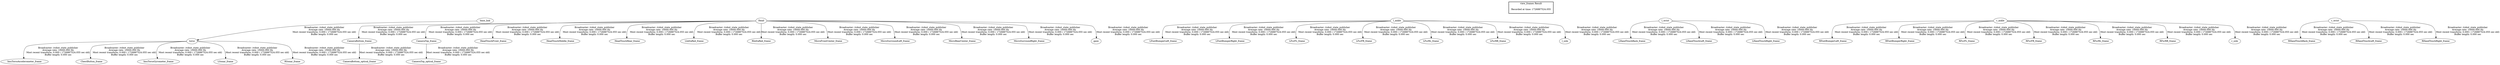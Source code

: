 digraph G {
"torso" -> "ImuTorsoAccelerometer_frame"[label="Broadcaster: /robot_state_publisher\nAverage rate: 10000.000 Hz\nMost recent transform: 0.000 ( 1726887524.055 sec old)\nBuffer length: 0.000 sec\n"];
"base_link" -> "torso"[label="Broadcaster: /robot_state_publisher\nAverage rate: 10000.000 Hz\nMost recent transform: 0.000 ( 1726887524.055 sec old)\nBuffer length: 0.000 sec\n"];
"CameraBottom_frame" -> "CameraBottom_optical_frame"[label="Broadcaster: /robot_state_publisher\nAverage rate: 10000.000 Hz\nMost recent transform: 0.000 ( 1726887524.055 sec old)\nBuffer length: 0.000 sec\n"];
"Head" -> "CameraBottom_frame"[label="Broadcaster: /robot_state_publisher\nAverage rate: 10000.000 Hz\nMost recent transform: 0.000 ( 1726887524.055 sec old)\nBuffer length: 0.000 sec\n"];
"CameraTop_frame" -> "CameraTop_optical_frame"[label="Broadcaster: /robot_state_publisher\nAverage rate: 10000.000 Hz\nMost recent transform: 0.000 ( 1726887524.055 sec old)\nBuffer length: 0.000 sec\n"];
"Head" -> "CameraTop_frame"[label="Broadcaster: /robot_state_publisher\nAverage rate: 10000.000 Hz\nMost recent transform: 0.000 ( 1726887524.055 sec old)\nBuffer length: 0.000 sec\n"];
"torso" -> "ChestButton_frame"[label="Broadcaster: /robot_state_publisher\nAverage rate: 10000.000 Hz\nMost recent transform: 0.000 ( 1726887524.055 sec old)\nBuffer length: 0.000 sec\n"];
"torso" -> "ImuTorsoGyrometer_frame"[label="Broadcaster: /robot_state_publisher\nAverage rate: 10000.000 Hz\nMost recent transform: 0.000 ( 1726887524.055 sec old)\nBuffer length: 0.000 sec\n"];
"Head" -> "HeadTouchFront_frame"[label="Broadcaster: /robot_state_publisher\nAverage rate: 10000.000 Hz\nMost recent transform: 0.000 ( 1726887524.055 sec old)\nBuffer length: 0.000 sec\n"];
"Head" -> "HeadTouchMiddle_frame"[label="Broadcaster: /robot_state_publisher\nAverage rate: 10000.000 Hz\nMost recent transform: 0.000 ( 1726887524.055 sec old)\nBuffer length: 0.000 sec\n"];
"Head" -> "HeadTouchRear_frame"[label="Broadcaster: /robot_state_publisher\nAverage rate: 10000.000 Hz\nMost recent transform: 0.000 ( 1726887524.055 sec old)\nBuffer length: 0.000 sec\n"];
"Head" -> "LInfraRed_frame"[label="Broadcaster: /robot_state_publisher\nAverage rate: 10000.000 Hz\nMost recent transform: 0.000 ( 1726887524.055 sec old)\nBuffer length: 0.000 sec\n"];
"Head" -> "RInfraRed_frame"[label="Broadcaster: /robot_state_publisher\nAverage rate: 10000.000 Hz\nMost recent transform: 0.000 ( 1726887524.055 sec old)\nBuffer length: 0.000 sec\n"];
"l_ankle" -> "LFootBumperLeft_frame"[label="Broadcaster: /robot_state_publisher\nAverage rate: 10000.000 Hz\nMost recent transform: 0.000 ( 1726887524.055 sec old)\nBuffer length: 0.000 sec\n"];
"l_ankle" -> "LFootBumperRight_frame"[label="Broadcaster: /robot_state_publisher\nAverage rate: 10000.000 Hz\nMost recent transform: 0.000 ( 1726887524.055 sec old)\nBuffer length: 0.000 sec\n"];
"l_ankle" -> "LFsrFL_frame"[label="Broadcaster: /robot_state_publisher\nAverage rate: 10000.000 Hz\nMost recent transform: 0.000 ( 1726887524.055 sec old)\nBuffer length: 0.000 sec\n"];
"l_ankle" -> "LFsrFR_frame"[label="Broadcaster: /robot_state_publisher\nAverage rate: 10000.000 Hz\nMost recent transform: 0.000 ( 1726887524.055 sec old)\nBuffer length: 0.000 sec\n"];
"l_ankle" -> "LFsrRL_frame"[label="Broadcaster: /robot_state_publisher\nAverage rate: 10000.000 Hz\nMost recent transform: 0.000 ( 1726887524.055 sec old)\nBuffer length: 0.000 sec\n"];
"l_ankle" -> "LFsrRR_frame"[label="Broadcaster: /robot_state_publisher\nAverage rate: 10000.000 Hz\nMost recent transform: 0.000 ( 1726887524.055 sec old)\nBuffer length: 0.000 sec\n"];
"l_wrist" -> "LHandTouchBack_frame"[label="Broadcaster: /robot_state_publisher\nAverage rate: 10000.000 Hz\nMost recent transform: 0.000 ( 1726887524.055 sec old)\nBuffer length: 0.000 sec\n"];
"l_wrist" -> "LHandTouchLeft_frame"[label="Broadcaster: /robot_state_publisher\nAverage rate: 10000.000 Hz\nMost recent transform: 0.000 ( 1726887524.055 sec old)\nBuffer length: 0.000 sec\n"];
"l_wrist" -> "LHandTouchRight_frame"[label="Broadcaster: /robot_state_publisher\nAverage rate: 10000.000 Hz\nMost recent transform: 0.000 ( 1726887524.055 sec old)\nBuffer length: 0.000 sec\n"];
"l_ankle" -> "l_sole"[label="Broadcaster: /robot_state_publisher\nAverage rate: 10000.000 Hz\nMost recent transform: 0.000 ( 1726887524.055 sec old)\nBuffer length: 0.000 sec\n"];
"Head" -> "MicroFrontCenter_frame"[label="Broadcaster: /robot_state_publisher\nAverage rate: 10000.000 Hz\nMost recent transform: 0.000 ( 1726887524.055 sec old)\nBuffer length: 0.000 sec\n"];
"Head" -> "MicroSurroundLeft_frame"[label="Broadcaster: /robot_state_publisher\nAverage rate: 10000.000 Hz\nMost recent transform: 0.000 ( 1726887524.055 sec old)\nBuffer length: 0.000 sec\n"];
"Head" -> "MicroRearCenter_frame"[label="Broadcaster: /robot_state_publisher\nAverage rate: 10000.000 Hz\nMost recent transform: 0.000 ( 1726887524.055 sec old)\nBuffer length: 0.000 sec\n"];
"Head" -> "MicroSurroundRight_frame"[label="Broadcaster: /robot_state_publisher\nAverage rate: 10000.000 Hz\nMost recent transform: 0.000 ( 1726887524.055 sec old)\nBuffer length: 0.000 sec\n"];
"r_ankle" -> "RFootBumperLeft_frame"[label="Broadcaster: /robot_state_publisher\nAverage rate: 10000.000 Hz\nMost recent transform: 0.000 ( 1726887524.055 sec old)\nBuffer length: 0.000 sec\n"];
"r_ankle" -> "RFootBumperRight_frame"[label="Broadcaster: /robot_state_publisher\nAverage rate: 10000.000 Hz\nMost recent transform: 0.000 ( 1726887524.055 sec old)\nBuffer length: 0.000 sec\n"];
"r_ankle" -> "RFsrFL_frame"[label="Broadcaster: /robot_state_publisher\nAverage rate: 10000.000 Hz\nMost recent transform: 0.000 ( 1726887524.055 sec old)\nBuffer length: 0.000 sec\n"];
"r_ankle" -> "RFsrFR_frame"[label="Broadcaster: /robot_state_publisher\nAverage rate: 10000.000 Hz\nMost recent transform: 0.000 ( 1726887524.055 sec old)\nBuffer length: 0.000 sec\n"];
"r_ankle" -> "RFsrRL_frame"[label="Broadcaster: /robot_state_publisher\nAverage rate: 10000.000 Hz\nMost recent transform: 0.000 ( 1726887524.055 sec old)\nBuffer length: 0.000 sec\n"];
"r_ankle" -> "RFsrRR_frame"[label="Broadcaster: /robot_state_publisher\nAverage rate: 10000.000 Hz\nMost recent transform: 0.000 ( 1726887524.055 sec old)\nBuffer length: 0.000 sec\n"];
"r_wrist" -> "RHandTouchBack_frame"[label="Broadcaster: /robot_state_publisher\nAverage rate: 10000.000 Hz\nMost recent transform: 0.000 ( 1726887524.055 sec old)\nBuffer length: 0.000 sec\n"];
"r_wrist" -> "RHandTouchLeft_frame"[label="Broadcaster: /robot_state_publisher\nAverage rate: 10000.000 Hz\nMost recent transform: 0.000 ( 1726887524.055 sec old)\nBuffer length: 0.000 sec\n"];
"r_wrist" -> "RHandTouchRight_frame"[label="Broadcaster: /robot_state_publisher\nAverage rate: 10000.000 Hz\nMost recent transform: 0.000 ( 1726887524.055 sec old)\nBuffer length: 0.000 sec\n"];
"r_ankle" -> "r_sole"[label="Broadcaster: /robot_state_publisher\nAverage rate: 10000.000 Hz\nMost recent transform: 0.000 ( 1726887524.055 sec old)\nBuffer length: 0.000 sec\n"];
"torso" -> "LSonar_frame"[label="Broadcaster: /robot_state_publisher\nAverage rate: 10000.000 Hz\nMost recent transform: 0.000 ( 1726887524.055 sec old)\nBuffer length: 0.000 sec\n"];
"torso" -> "RSonar_frame"[label="Broadcaster: /robot_state_publisher\nAverage rate: 10000.000 Hz\nMost recent transform: 0.000 ( 1726887524.055 sec old)\nBuffer length: 0.000 sec\n"];
"Head" -> "gaze"[label="Broadcaster: /robot_state_publisher\nAverage rate: 10000.000 Hz\nMost recent transform: 0.000 ( 1726887524.055 sec old)\nBuffer length: 0.000 sec\n"];
edge [style=invis];
 subgraph cluster_legend { style=bold; color=black; label ="view_frames Result";
"Recorded at time: 1726887524.055"[ shape=plaintext ] ;
 }->"Head";
edge [style=invis];
 subgraph cluster_legend { style=bold; color=black; label ="view_frames Result";
"Recorded at time: 1726887524.055"[ shape=plaintext ] ;
 }->"l_ankle";
edge [style=invis];
 subgraph cluster_legend { style=bold; color=black; label ="view_frames Result";
"Recorded at time: 1726887524.055"[ shape=plaintext ] ;
 }->"l_wrist";
edge [style=invis];
 subgraph cluster_legend { style=bold; color=black; label ="view_frames Result";
"Recorded at time: 1726887524.055"[ shape=plaintext ] ;
 }->"r_ankle";
edge [style=invis];
 subgraph cluster_legend { style=bold; color=black; label ="view_frames Result";
"Recorded at time: 1726887524.055"[ shape=plaintext ] ;
 }->"r_wrist";
edge [style=invis];
 subgraph cluster_legend { style=bold; color=black; label ="view_frames Result";
"Recorded at time: 1726887524.055"[ shape=plaintext ] ;
 }->"base_link";
}